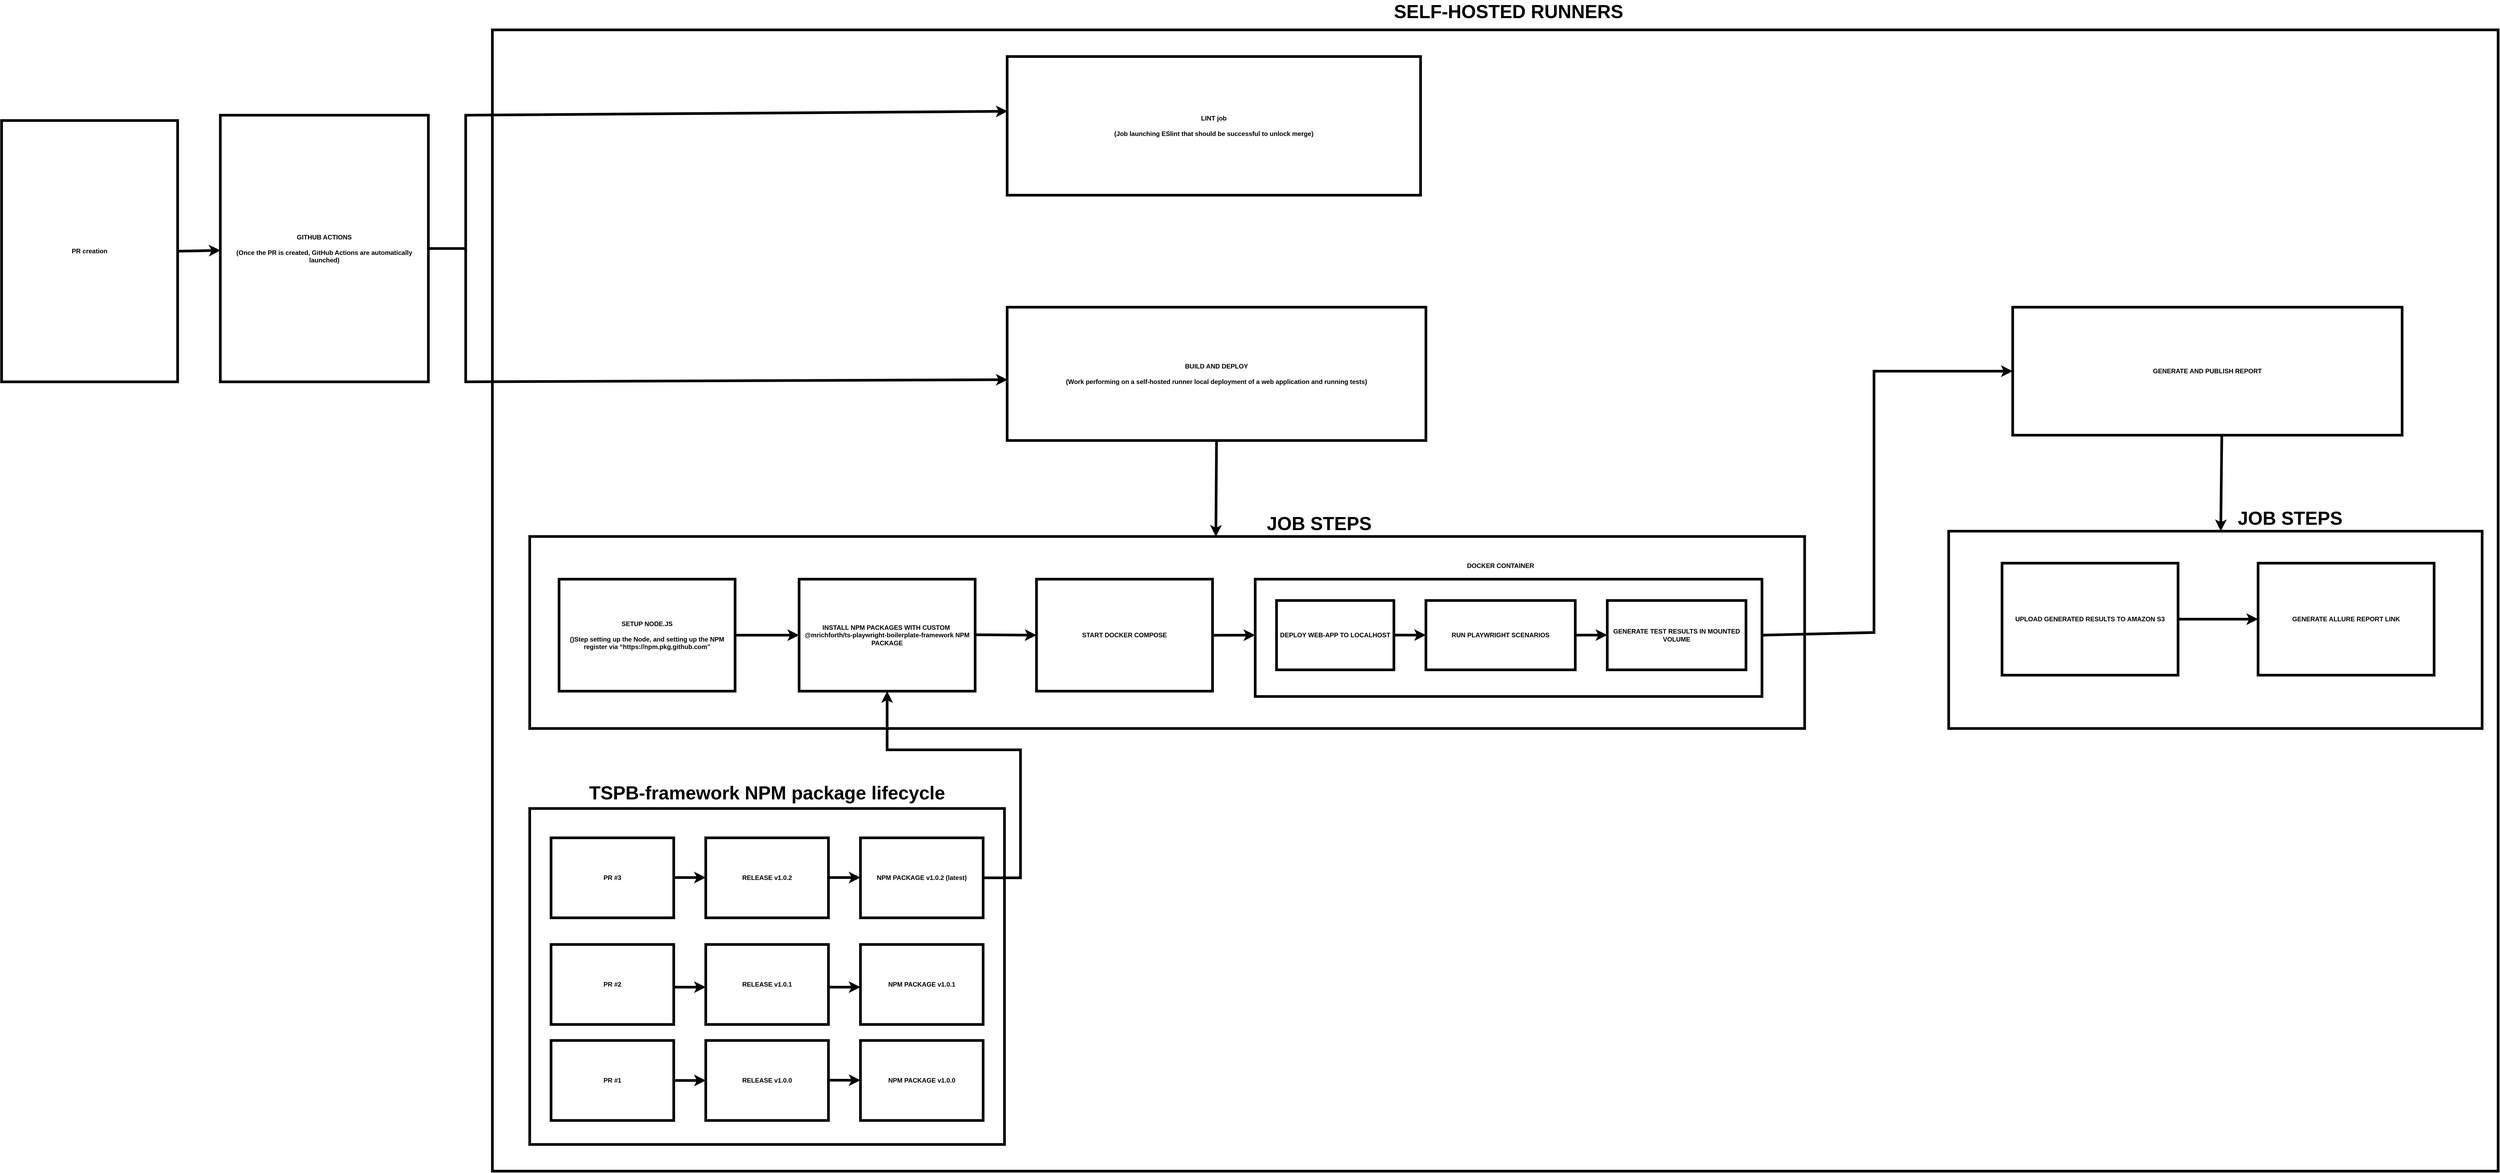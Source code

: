 <mxfile version="26.0.15">
  <diagram name="Page-1" id="KsnqnEeZaIU_zM7QwQdB">
    <mxGraphModel dx="5190" dy="3342" grid="1" gridSize="10" guides="1" tooltips="1" connect="1" arrows="1" fold="1" page="1" pageScale="1" pageWidth="850" pageHeight="1100" math="0" shadow="0">
      <root>
        <mxCell id="0" />
        <mxCell id="1" parent="0" />
        <mxCell id="ZBgwYftuZ1_X71Ib_NAs-104" value="" style="rounded=0;whiteSpace=wrap;html=1;strokeWidth=5;" vertex="1" parent="1">
          <mxGeometry x="-870" y="-170" width="3760" height="2140" as="geometry" />
        </mxCell>
        <mxCell id="ZBgwYftuZ1_X71Ib_NAs-103" value="" style="rounded=0;whiteSpace=wrap;html=1;strokeWidth=5;" vertex="1" parent="1">
          <mxGeometry x="1860" y="770" width="1000" height="370" as="geometry" />
        </mxCell>
        <mxCell id="ZBgwYftuZ1_X71Ib_NAs-101" value="" style="rounded=0;whiteSpace=wrap;html=1;strokeWidth=5;" vertex="1" parent="1">
          <mxGeometry x="-800" y="780" width="2390" height="360" as="geometry" />
        </mxCell>
        <mxCell id="ZBgwYftuZ1_X71Ib_NAs-100" value="" style="rounded=0;whiteSpace=wrap;html=1;strokeWidth=5;" vertex="1" parent="1">
          <mxGeometry x="-800" y="1290" width="890" height="630" as="geometry" />
        </mxCell>
        <mxCell id="ZBgwYftuZ1_X71Ib_NAs-99" value="" style="rounded=0;whiteSpace=wrap;html=1;strokeWidth=5;" vertex="1" parent="1">
          <mxGeometry x="560" y="860" width="950" height="220" as="geometry" />
        </mxCell>
        <mxCell id="ZBgwYftuZ1_X71Ib_NAs-22" value="&lt;span&gt;PR creation&lt;/span&gt;" style="rounded=0;whiteSpace=wrap;html=1;fontStyle=1;strokeWidth=5;" vertex="1" parent="1">
          <mxGeometry x="-1790" width="330" height="490" as="geometry" />
        </mxCell>
        <mxCell id="ZBgwYftuZ1_X71Ib_NAs-24" value="&lt;span&gt;LINT job&lt;/span&gt;&lt;div&gt;&lt;span&gt;&lt;br&gt;&lt;/span&gt;&lt;/div&gt;&lt;div&gt;&lt;span&gt;(&lt;/span&gt;&lt;span style=&quot;background-color: transparent;&quot;&gt;&lt;span&gt;Job launching ESlint that should be successful to unlock merge&lt;/span&gt;&lt;/span&gt;&lt;span style=&quot;background-color: transparent; color: light-dark(rgb(0, 0, 0), rgb(255, 255, 255));&quot;&gt;)&lt;/span&gt;&lt;/div&gt;" style="rounded=0;whiteSpace=wrap;html=1;fontStyle=1;strokeWidth=5;" vertex="1" parent="1">
          <mxGeometry x="95" y="-120" width="775" height="260" as="geometry" />
        </mxCell>
        <mxCell id="ZBgwYftuZ1_X71Ib_NAs-25" value="&lt;span&gt;BUILD AND DEPLOY&lt;/span&gt;&lt;div&gt;&lt;span&gt;&lt;br&gt;&lt;/span&gt;&lt;/div&gt;&lt;div&gt;&lt;span&gt;(&lt;/span&gt;&lt;span style=&quot;background-color: transparent;&quot;&gt;&lt;span&gt;Work performing on a self-hosted runner local deployment of a web application and running tests&lt;/span&gt;&lt;/span&gt;&lt;span style=&quot;background-color: transparent; color: light-dark(rgb(0, 0, 0), rgb(255, 255, 255));&quot;&gt;)&lt;/span&gt;&lt;/div&gt;" style="rounded=0;whiteSpace=wrap;html=1;fontStyle=1;strokeWidth=5;" vertex="1" parent="1">
          <mxGeometry x="95" y="350" width="785" height="250" as="geometry" />
        </mxCell>
        <mxCell id="ZBgwYftuZ1_X71Ib_NAs-26" value="&lt;span&gt;UPLOAD GENERATED RESULTS TO AMAZON S3&lt;/span&gt;" style="rounded=0;whiteSpace=wrap;html=1;fontStyle=1;strokeWidth=5;" vertex="1" parent="1">
          <mxGeometry x="1960" y="830" width="330" height="210" as="geometry" />
        </mxCell>
        <mxCell id="ZBgwYftuZ1_X71Ib_NAs-27" value="&lt;span&gt;START DOCKER COMPOSE&lt;/span&gt;" style="rounded=0;whiteSpace=wrap;html=1;fontStyle=1;strokeWidth=5;" vertex="1" parent="1">
          <mxGeometry x="150" y="860" width="330" height="210" as="geometry" />
        </mxCell>
        <mxCell id="ZBgwYftuZ1_X71Ib_NAs-28" value="&lt;span&gt;DEPLOY WEB-APP TO LOCALHOST&lt;/span&gt;" style="rounded=0;whiteSpace=wrap;html=1;fontStyle=1;strokeWidth=5;" vertex="1" parent="1">
          <mxGeometry x="600" y="900" width="220" height="130" as="geometry" />
        </mxCell>
        <mxCell id="ZBgwYftuZ1_X71Ib_NAs-29" value="&lt;span&gt;RUN PLAYWRIGHT SCENARIOS&lt;/span&gt;" style="rounded=0;whiteSpace=wrap;html=1;fontStyle=1;strokeWidth=5;" vertex="1" parent="1">
          <mxGeometry x="880" y="900" width="280" height="130" as="geometry" />
        </mxCell>
        <mxCell id="ZBgwYftuZ1_X71Ib_NAs-32" value="&lt;span&gt;GITHUB ACTIONS&lt;/span&gt;&lt;div&gt;&lt;span&gt;&lt;br&gt;&lt;/span&gt;&lt;div&gt;&lt;span&gt;(Once the PR is created, GitHub Actions are automatically launched)&lt;/span&gt;&lt;/div&gt;&lt;/div&gt;" style="rounded=0;whiteSpace=wrap;html=1;fontStyle=1;strokeWidth=5;" vertex="1" parent="1">
          <mxGeometry x="-1380" y="-10" width="390" height="500" as="geometry" />
        </mxCell>
        <mxCell id="ZBgwYftuZ1_X71Ib_NAs-35" value="" style="endArrow=classic;html=1;rounded=0;exitX=1;exitY=0.5;exitDx=0;exitDy=0;entryX=0.001;entryY=0.544;entryDx=0;entryDy=0;entryPerimeter=0;fontStyle=1;strokeWidth=5;" edge="1" parent="1" source="ZBgwYftuZ1_X71Ib_NAs-32" target="ZBgwYftuZ1_X71Ib_NAs-25">
          <mxGeometry width="50" height="50" relative="1" as="geometry">
            <mxPoint x="-20" y="450" as="sourcePoint" />
            <mxPoint x="30" y="400" as="targetPoint" />
            <Array as="points">
              <mxPoint x="-920" y="240" />
              <mxPoint x="-920" y="490" />
            </Array>
          </mxGeometry>
        </mxCell>
        <mxCell id="ZBgwYftuZ1_X71Ib_NAs-36" value="&lt;span&gt;SETUP NODE.JS&lt;/span&gt;&lt;div&gt;&lt;span&gt;&lt;br&gt;&lt;/span&gt;&lt;/div&gt;&lt;div&gt;&lt;span&gt;()&lt;/span&gt;&lt;span style=&quot;background-color: transparent;&quot;&gt;&lt;span&gt;Step setting up the Node, and setting up the NPM register via “https://npm.pkg.github.com”&lt;/span&gt;&lt;/span&gt;&lt;/div&gt;" style="rounded=0;whiteSpace=wrap;html=1;fontStyle=1;strokeWidth=5;" vertex="1" parent="1">
          <mxGeometry x="-745" y="860" width="330" height="210" as="geometry" />
        </mxCell>
        <mxCell id="ZBgwYftuZ1_X71Ib_NAs-37" value="&lt;span&gt;INSTALL NPM PACKAGES WITH CUSTOM&amp;nbsp;&lt;/span&gt;&lt;div&gt;&lt;span style=&quot;background-color: transparent; color: light-dark(rgb(0, 0, 0), rgb(255, 255, 255));&quot;&gt;@mrichforth/ts-playwright-boilerplate-framework NPM PACKAGE&lt;/span&gt;&lt;/div&gt;" style="rounded=0;whiteSpace=wrap;html=1;fontStyle=1;strokeWidth=5;" vertex="1" parent="1">
          <mxGeometry x="-295" y="860" width="330" height="210" as="geometry" />
        </mxCell>
        <mxCell id="ZBgwYftuZ1_X71Ib_NAs-38" value="" style="endArrow=classic;html=1;rounded=0;exitX=1;exitY=0.5;exitDx=0;exitDy=0;entryX=0.001;entryY=0.395;entryDx=0;entryDy=0;entryPerimeter=0;fontStyle=1;strokeWidth=5;" edge="1" parent="1" source="ZBgwYftuZ1_X71Ib_NAs-32" target="ZBgwYftuZ1_X71Ib_NAs-24">
          <mxGeometry width="50" height="50" relative="1" as="geometry">
            <mxPoint x="-80" y="275" as="sourcePoint" />
            <mxPoint x="105" y="505" as="targetPoint" />
            <Array as="points">
              <mxPoint x="-920" y="240" />
              <mxPoint x="-920" y="-10" />
            </Array>
          </mxGeometry>
        </mxCell>
        <mxCell id="ZBgwYftuZ1_X71Ib_NAs-42" value="&lt;span&gt;PR #1&lt;/span&gt;" style="rounded=0;whiteSpace=wrap;html=1;fontStyle=1;strokeWidth=5;" vertex="1" parent="1">
          <mxGeometry x="-760" y="1725" width="230" height="150" as="geometry" />
        </mxCell>
        <mxCell id="ZBgwYftuZ1_X71Ib_NAs-43" value="&lt;span&gt;RELEASE v1.0.0&lt;/span&gt;" style="rounded=0;whiteSpace=wrap;html=1;fontStyle=1;strokeWidth=5;" vertex="1" parent="1">
          <mxGeometry x="-470" y="1725" width="230" height="150" as="geometry" />
        </mxCell>
        <mxCell id="ZBgwYftuZ1_X71Ib_NAs-44" value="&lt;span&gt;NPM PACKAGE v1.0.0&lt;/span&gt;" style="rounded=0;whiteSpace=wrap;html=1;fontStyle=1;strokeWidth=5;" vertex="1" parent="1">
          <mxGeometry x="-180" y="1725" width="230" height="150" as="geometry" />
        </mxCell>
        <mxCell id="ZBgwYftuZ1_X71Ib_NAs-45" value="&lt;span&gt;PR #2&lt;/span&gt;" style="rounded=0;whiteSpace=wrap;html=1;fontStyle=1;strokeWidth=5;" vertex="1" parent="1">
          <mxGeometry x="-760" y="1545" width="230" height="150" as="geometry" />
        </mxCell>
        <mxCell id="ZBgwYftuZ1_X71Ib_NAs-46" value="&lt;span&gt;RELEASE v1.0.1&lt;/span&gt;" style="rounded=0;whiteSpace=wrap;html=1;fontStyle=1;strokeWidth=5;" vertex="1" parent="1">
          <mxGeometry x="-470" y="1545" width="230" height="150" as="geometry" />
        </mxCell>
        <mxCell id="ZBgwYftuZ1_X71Ib_NAs-47" value="&lt;span&gt;NPM PACKAGE v1.0.1&lt;/span&gt;" style="rounded=0;whiteSpace=wrap;html=1;fontStyle=1;strokeWidth=5;" vertex="1" parent="1">
          <mxGeometry x="-180" y="1545" width="230" height="150" as="geometry" />
        </mxCell>
        <mxCell id="ZBgwYftuZ1_X71Ib_NAs-48" value="&lt;span&gt;PR #3&lt;/span&gt;" style="rounded=0;whiteSpace=wrap;html=1;fontStyle=1;strokeWidth=5;" vertex="1" parent="1">
          <mxGeometry x="-760" y="1345" width="230" height="150" as="geometry" />
        </mxCell>
        <mxCell id="ZBgwYftuZ1_X71Ib_NAs-49" value="&lt;span&gt;RELEASE v1.0.2&lt;/span&gt;" style="rounded=0;whiteSpace=wrap;html=1;fontStyle=1;strokeWidth=5;" vertex="1" parent="1">
          <mxGeometry x="-470" y="1345" width="230" height="150" as="geometry" />
        </mxCell>
        <mxCell id="ZBgwYftuZ1_X71Ib_NAs-50" value="&lt;span&gt;NPM PACKAGE v1.0.2 (latest)&lt;/span&gt;" style="rounded=0;whiteSpace=wrap;html=1;fontStyle=1;strokeWidth=5;" vertex="1" parent="1">
          <mxGeometry x="-180" y="1345" width="230" height="150" as="geometry" />
        </mxCell>
        <mxCell id="ZBgwYftuZ1_X71Ib_NAs-52" value="&lt;span&gt;GENERATE ALLURE REPORT LINK&lt;/span&gt;" style="rounded=0;whiteSpace=wrap;html=1;fontStyle=1;strokeWidth=5;" vertex="1" parent="1">
          <mxGeometry x="2440" y="830" width="330" height="210" as="geometry" />
        </mxCell>
        <mxCell id="ZBgwYftuZ1_X71Ib_NAs-54" value="" style="endArrow=classic;html=1;rounded=0;entryX=0.001;entryY=0.507;entryDx=0;entryDy=0;exitX=1;exitY=0.5;exitDx=0;exitDy=0;entryPerimeter=0;fontStyle=1;strokeWidth=5;" edge="1" parent="1" source="ZBgwYftuZ1_X71Ib_NAs-22" target="ZBgwYftuZ1_X71Ib_NAs-32">
          <mxGeometry width="50" height="50" relative="1" as="geometry">
            <mxPoint x="-1060" y="260" as="sourcePoint" />
            <mxPoint x="-1010" y="210" as="targetPoint" />
          </mxGeometry>
        </mxCell>
        <mxCell id="ZBgwYftuZ1_X71Ib_NAs-56" value="" style="endArrow=classic;html=1;rounded=0;exitX=0.5;exitY=1;exitDx=0;exitDy=0;entryX=0.534;entryY=0.001;entryDx=0;entryDy=0;entryPerimeter=0;fontStyle=1;strokeWidth=5;" edge="1" parent="1" source="ZBgwYftuZ1_X71Ib_NAs-25">
          <mxGeometry width="50" height="50" relative="1" as="geometry">
            <mxPoint x="280" y="700" as="sourcePoint" />
            <mxPoint x="486.26" y="780.36" as="targetPoint" />
          </mxGeometry>
        </mxCell>
        <mxCell id="ZBgwYftuZ1_X71Ib_NAs-60" value="&lt;span&gt;DOCKER CONTAINER&lt;/span&gt;" style="text;html=1;align=center;verticalAlign=middle;whiteSpace=wrap;rounded=0;fontStyle=1" vertex="1" parent="1">
          <mxGeometry x="920" y="820" width="200" height="30" as="geometry" />
        </mxCell>
        <mxCell id="ZBgwYftuZ1_X71Ib_NAs-61" value="&lt;span&gt;GENERATE TEST RESULTS IN MOUNTED VOLUME&lt;/span&gt;" style="rounded=0;whiteSpace=wrap;html=1;fontStyle=1;strokeWidth=5;" vertex="1" parent="1">
          <mxGeometry x="1220" y="900" width="260" height="130" as="geometry" />
        </mxCell>
        <mxCell id="ZBgwYftuZ1_X71Ib_NAs-63" value="&lt;span&gt;GENERATE AND PUBLISH REPORT&lt;/span&gt;" style="rounded=0;whiteSpace=wrap;html=1;fontStyle=1;strokeWidth=5;" vertex="1" parent="1">
          <mxGeometry x="1980" y="350" width="730" height="240" as="geometry" />
        </mxCell>
        <mxCell id="ZBgwYftuZ1_X71Ib_NAs-66" value="&lt;span&gt;&lt;font style=&quot;font-size: 35px;&quot;&gt;TSPB-framework NPM package lifecycle&lt;/font&gt;&lt;/span&gt;" style="text;html=1;align=center;verticalAlign=middle;whiteSpace=wrap;rounded=0;fontStyle=1" vertex="1" parent="1">
          <mxGeometry x="-765" y="1245" width="820" height="30" as="geometry" />
        </mxCell>
        <mxCell id="ZBgwYftuZ1_X71Ib_NAs-67" value="" style="endArrow=classic;html=1;rounded=0;exitX=1;exitY=0.5;exitDx=0;exitDy=0;entryX=0;entryY=0.5;entryDx=0;entryDy=0;fontStyle=1;strokeWidth=5;" edge="1" parent="1" source="ZBgwYftuZ1_X71Ib_NAs-42" target="ZBgwYftuZ1_X71Ib_NAs-43">
          <mxGeometry width="50" height="50" relative="1" as="geometry">
            <mxPoint x="-500" y="1805" as="sourcePoint" />
            <mxPoint x="-450" y="1755" as="targetPoint" />
          </mxGeometry>
        </mxCell>
        <mxCell id="ZBgwYftuZ1_X71Ib_NAs-68" value="" style="endArrow=classic;html=1;rounded=0;exitX=1;exitY=0.5;exitDx=0;exitDy=0;entryX=0;entryY=0.5;entryDx=0;entryDy=0;fontStyle=1;strokeWidth=5;" edge="1" parent="1">
          <mxGeometry width="50" height="50" relative="1" as="geometry">
            <mxPoint x="-240" y="1799.5" as="sourcePoint" />
            <mxPoint x="-180" y="1799.5" as="targetPoint" />
          </mxGeometry>
        </mxCell>
        <mxCell id="ZBgwYftuZ1_X71Ib_NAs-69" value="" style="endArrow=classic;html=1;rounded=0;exitX=1;exitY=0.5;exitDx=0;exitDy=0;entryX=0;entryY=0.5;entryDx=0;entryDy=0;fontStyle=1;strokeWidth=5;" edge="1" parent="1">
          <mxGeometry width="50" height="50" relative="1" as="geometry">
            <mxPoint x="-530" y="1625" as="sourcePoint" />
            <mxPoint x="-470" y="1625" as="targetPoint" />
          </mxGeometry>
        </mxCell>
        <mxCell id="ZBgwYftuZ1_X71Ib_NAs-70" value="" style="endArrow=classic;html=1;rounded=0;exitX=1;exitY=0.5;exitDx=0;exitDy=0;entryX=0;entryY=0.5;entryDx=0;entryDy=0;fontStyle=1;strokeWidth=5;" edge="1" parent="1">
          <mxGeometry width="50" height="50" relative="1" as="geometry">
            <mxPoint x="-240" y="1625" as="sourcePoint" />
            <mxPoint x="-180" y="1625" as="targetPoint" />
          </mxGeometry>
        </mxCell>
        <mxCell id="ZBgwYftuZ1_X71Ib_NAs-71" value="" style="endArrow=classic;html=1;rounded=0;exitX=1;exitY=0.5;exitDx=0;exitDy=0;entryX=0;entryY=0.5;entryDx=0;entryDy=0;fontStyle=1;strokeWidth=5;" edge="1" parent="1">
          <mxGeometry width="50" height="50" relative="1" as="geometry">
            <mxPoint x="-530" y="1419.5" as="sourcePoint" />
            <mxPoint x="-470" y="1419.5" as="targetPoint" />
          </mxGeometry>
        </mxCell>
        <mxCell id="ZBgwYftuZ1_X71Ib_NAs-72" value="" style="endArrow=classic;html=1;rounded=0;exitX=1;exitY=0.5;exitDx=0;exitDy=0;entryX=0;entryY=0.5;entryDx=0;entryDy=0;fontStyle=1;strokeWidth=5;" edge="1" parent="1">
          <mxGeometry width="50" height="50" relative="1" as="geometry">
            <mxPoint x="-240" y="1419.5" as="sourcePoint" />
            <mxPoint x="-180" y="1419.5" as="targetPoint" />
          </mxGeometry>
        </mxCell>
        <mxCell id="ZBgwYftuZ1_X71Ib_NAs-75" value="&lt;span&gt;&lt;font style=&quot;font-size: 35px;&quot;&gt;JOB STEPS&lt;/font&gt;&lt;/span&gt;" style="text;html=1;align=center;verticalAlign=middle;whiteSpace=wrap;rounded=0;fontStyle=1" vertex="1" parent="1">
          <mxGeometry x="580" y="740" width="200" height="30" as="geometry" />
        </mxCell>
        <mxCell id="ZBgwYftuZ1_X71Ib_NAs-77" value="&lt;span&gt;&lt;font style=&quot;font-size: 35px;&quot;&gt;SELF-HOSTED RUNNERS&lt;/font&gt;&lt;/span&gt;" style="text;html=1;align=center;verticalAlign=middle;whiteSpace=wrap;rounded=0;fontStyle=1" vertex="1" parent="1">
          <mxGeometry x="570" y="-220" width="930" height="30" as="geometry" />
        </mxCell>
        <mxCell id="ZBgwYftuZ1_X71Ib_NAs-79" value="" style="endArrow=classic;html=1;rounded=0;exitX=1;exitY=0.5;exitDx=0;exitDy=0;entryX=0;entryY=0.5;entryDx=0;entryDy=0;fontStyle=1;strokeWidth=5;" edge="1" parent="1" source="ZBgwYftuZ1_X71Ib_NAs-26" target="ZBgwYftuZ1_X71Ib_NAs-52">
          <mxGeometry width="50" height="50" relative="1" as="geometry">
            <mxPoint x="2210" y="885" as="sourcePoint" />
            <mxPoint x="2260" y="835" as="targetPoint" />
          </mxGeometry>
        </mxCell>
        <mxCell id="ZBgwYftuZ1_X71Ib_NAs-80" value="" style="endArrow=classic;html=1;rounded=0;exitX=1;exitY=0.5;exitDx=0;exitDy=0;entryX=0;entryY=0.5;entryDx=0;entryDy=0;fontStyle=1;strokeWidth=5;" edge="1" parent="1" source="ZBgwYftuZ1_X71Ib_NAs-36" target="ZBgwYftuZ1_X71Ib_NAs-37">
          <mxGeometry width="50" height="50" relative="1" as="geometry">
            <mxPoint x="-305" y="890" as="sourcePoint" />
            <mxPoint x="-255" y="840" as="targetPoint" />
          </mxGeometry>
        </mxCell>
        <mxCell id="ZBgwYftuZ1_X71Ib_NAs-82" value="" style="endArrow=classic;html=1;rounded=0;exitX=1;exitY=0.5;exitDx=0;exitDy=0;entryX=0;entryY=0.5;entryDx=0;entryDy=0;fontStyle=1;strokeWidth=5;" edge="1" parent="1" target="ZBgwYftuZ1_X71Ib_NAs-27">
          <mxGeometry width="50" height="50" relative="1" as="geometry">
            <mxPoint x="35" y="964.23" as="sourcePoint" />
            <mxPoint x="135" y="964" as="targetPoint" />
          </mxGeometry>
        </mxCell>
        <mxCell id="ZBgwYftuZ1_X71Ib_NAs-83" value="" style="endArrow=classic;html=1;rounded=0;exitX=1;exitY=0.5;exitDx=0;exitDy=0;fontStyle=1;strokeWidth=5;" edge="1" parent="1">
          <mxGeometry width="50" height="50" relative="1" as="geometry">
            <mxPoint x="480" y="965.22" as="sourcePoint" />
            <mxPoint x="560" y="965" as="targetPoint" />
          </mxGeometry>
        </mxCell>
        <mxCell id="ZBgwYftuZ1_X71Ib_NAs-84" value="" style="endArrow=classic;html=1;rounded=0;exitX=1;exitY=0.5;exitDx=0;exitDy=0;fontStyle=1;strokeWidth=5;" edge="1" parent="1">
          <mxGeometry width="50" height="50" relative="1" as="geometry">
            <mxPoint x="820" y="964.85" as="sourcePoint" />
            <mxPoint x="880" y="964.81" as="targetPoint" />
          </mxGeometry>
        </mxCell>
        <mxCell id="ZBgwYftuZ1_X71Ib_NAs-86" value="&lt;span&gt;&lt;font style=&quot;font-size: 35px;&quot;&gt;JOB STEPS&lt;/font&gt;&lt;/span&gt;" style="text;html=1;align=center;verticalAlign=middle;whiteSpace=wrap;rounded=0;fontStyle=1" vertex="1" parent="1">
          <mxGeometry x="2400" y="730" width="200" height="30" as="geometry" />
        </mxCell>
        <mxCell id="ZBgwYftuZ1_X71Ib_NAs-88" value="" style="endArrow=classic;html=1;rounded=0;exitX=1;exitY=0.5;exitDx=0;exitDy=0;fontStyle=1;strokeWidth=5;" edge="1" parent="1">
          <mxGeometry width="50" height="50" relative="1" as="geometry">
            <mxPoint x="1160" y="964.85" as="sourcePoint" />
            <mxPoint x="1220" y="964.81" as="targetPoint" />
          </mxGeometry>
        </mxCell>
        <mxCell id="ZBgwYftuZ1_X71Ib_NAs-92" value="" style="endArrow=classic;html=1;rounded=0;exitX=0.5;exitY=1;exitDx=0;exitDy=0;entryX=0.534;entryY=0.001;entryDx=0;entryDy=0;entryPerimeter=0;fontStyle=1;strokeWidth=5;" edge="1" parent="1">
          <mxGeometry width="50" height="50" relative="1" as="geometry">
            <mxPoint x="2372" y="590" as="sourcePoint" />
            <mxPoint x="2370" y="770" as="targetPoint" />
          </mxGeometry>
        </mxCell>
        <mxCell id="ZBgwYftuZ1_X71Ib_NAs-94" value="" style="endArrow=classic;html=1;rounded=0;exitX=1;exitY=0.5;exitDx=0;exitDy=0;entryX=0;entryY=0.5;entryDx=0;entryDy=0;strokeWidth=5;" edge="1" parent="1" target="ZBgwYftuZ1_X71Ib_NAs-63">
          <mxGeometry width="50" height="50" relative="1" as="geometry">
            <mxPoint x="1510" y="965" as="sourcePoint" />
            <mxPoint x="1680" y="1010" as="targetPoint" />
            <Array as="points">
              <mxPoint x="1720" y="960" />
              <mxPoint x="1720" y="470" />
            </Array>
          </mxGeometry>
        </mxCell>
        <mxCell id="ZBgwYftuZ1_X71Ib_NAs-96" value="" style="endArrow=classic;html=1;rounded=0;exitX=1;exitY=0.5;exitDx=0;exitDy=0;entryX=0.5;entryY=1;entryDx=0;entryDy=0;strokeWidth=5;" edge="1" parent="1" source="ZBgwYftuZ1_X71Ib_NAs-50" target="ZBgwYftuZ1_X71Ib_NAs-37">
          <mxGeometry width="50" height="50" relative="1" as="geometry">
            <mxPoint x="290" y="1635" as="sourcePoint" />
            <mxPoint x="-140" y="1160" as="targetPoint" />
            <Array as="points">
              <mxPoint x="120" y="1420" />
              <mxPoint x="120" y="1180" />
              <mxPoint x="-130" y="1180" />
            </Array>
          </mxGeometry>
        </mxCell>
      </root>
    </mxGraphModel>
  </diagram>
</mxfile>
